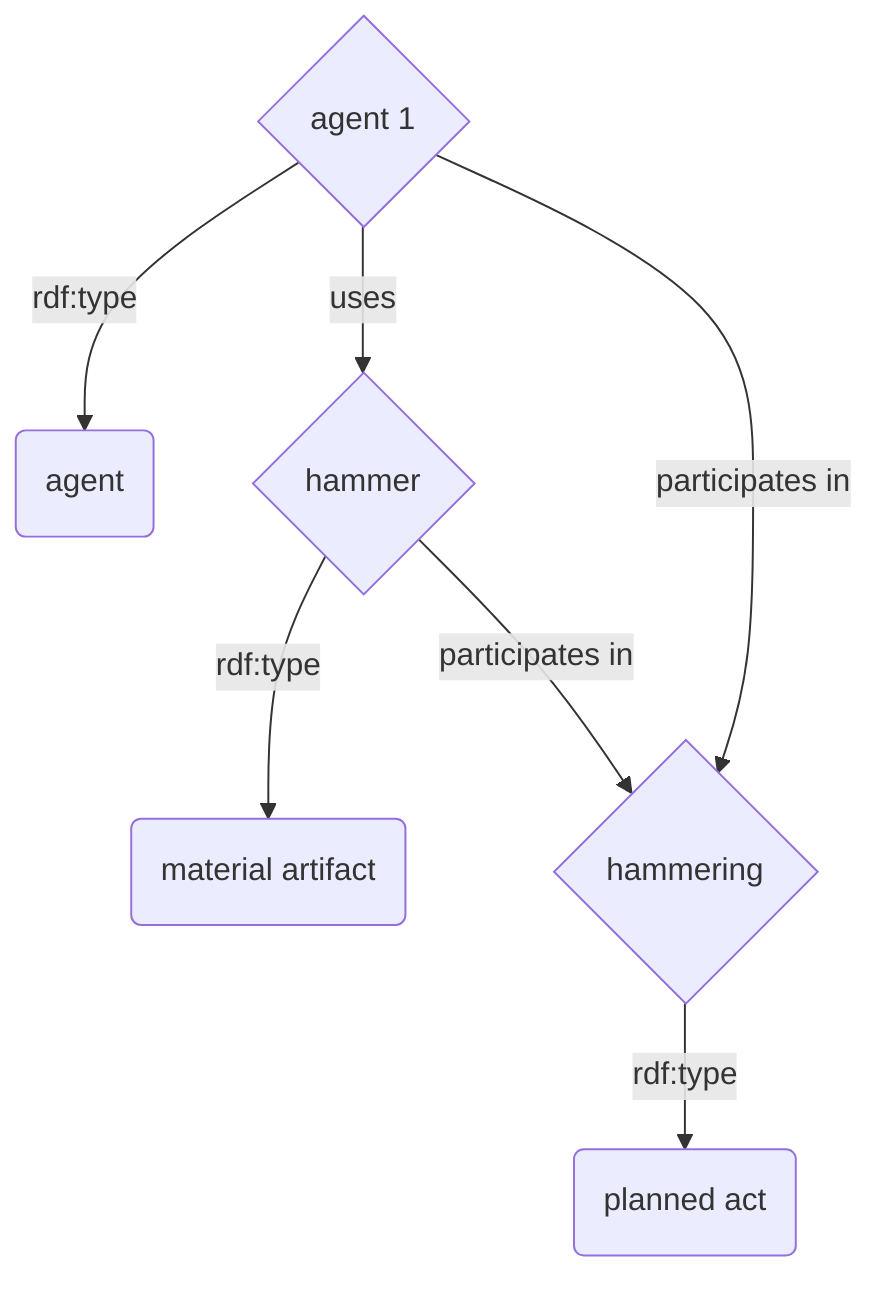 flowchart TD
id1{agent 1}--rdf:type-->id5(agent)
id2{hammer}--rdf:type-->id3(material artifact)
id1--uses-->id2
id6{hammering}--rdf:type-->id4(planned act)
id1--participates in-->id6
id2--participates in-->id6